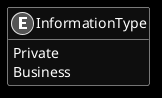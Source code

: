 ﻿@startuml
skinparam monochrome reverse
hide empty members

enum InformationType {
    Private
    Business
}

@enduml
